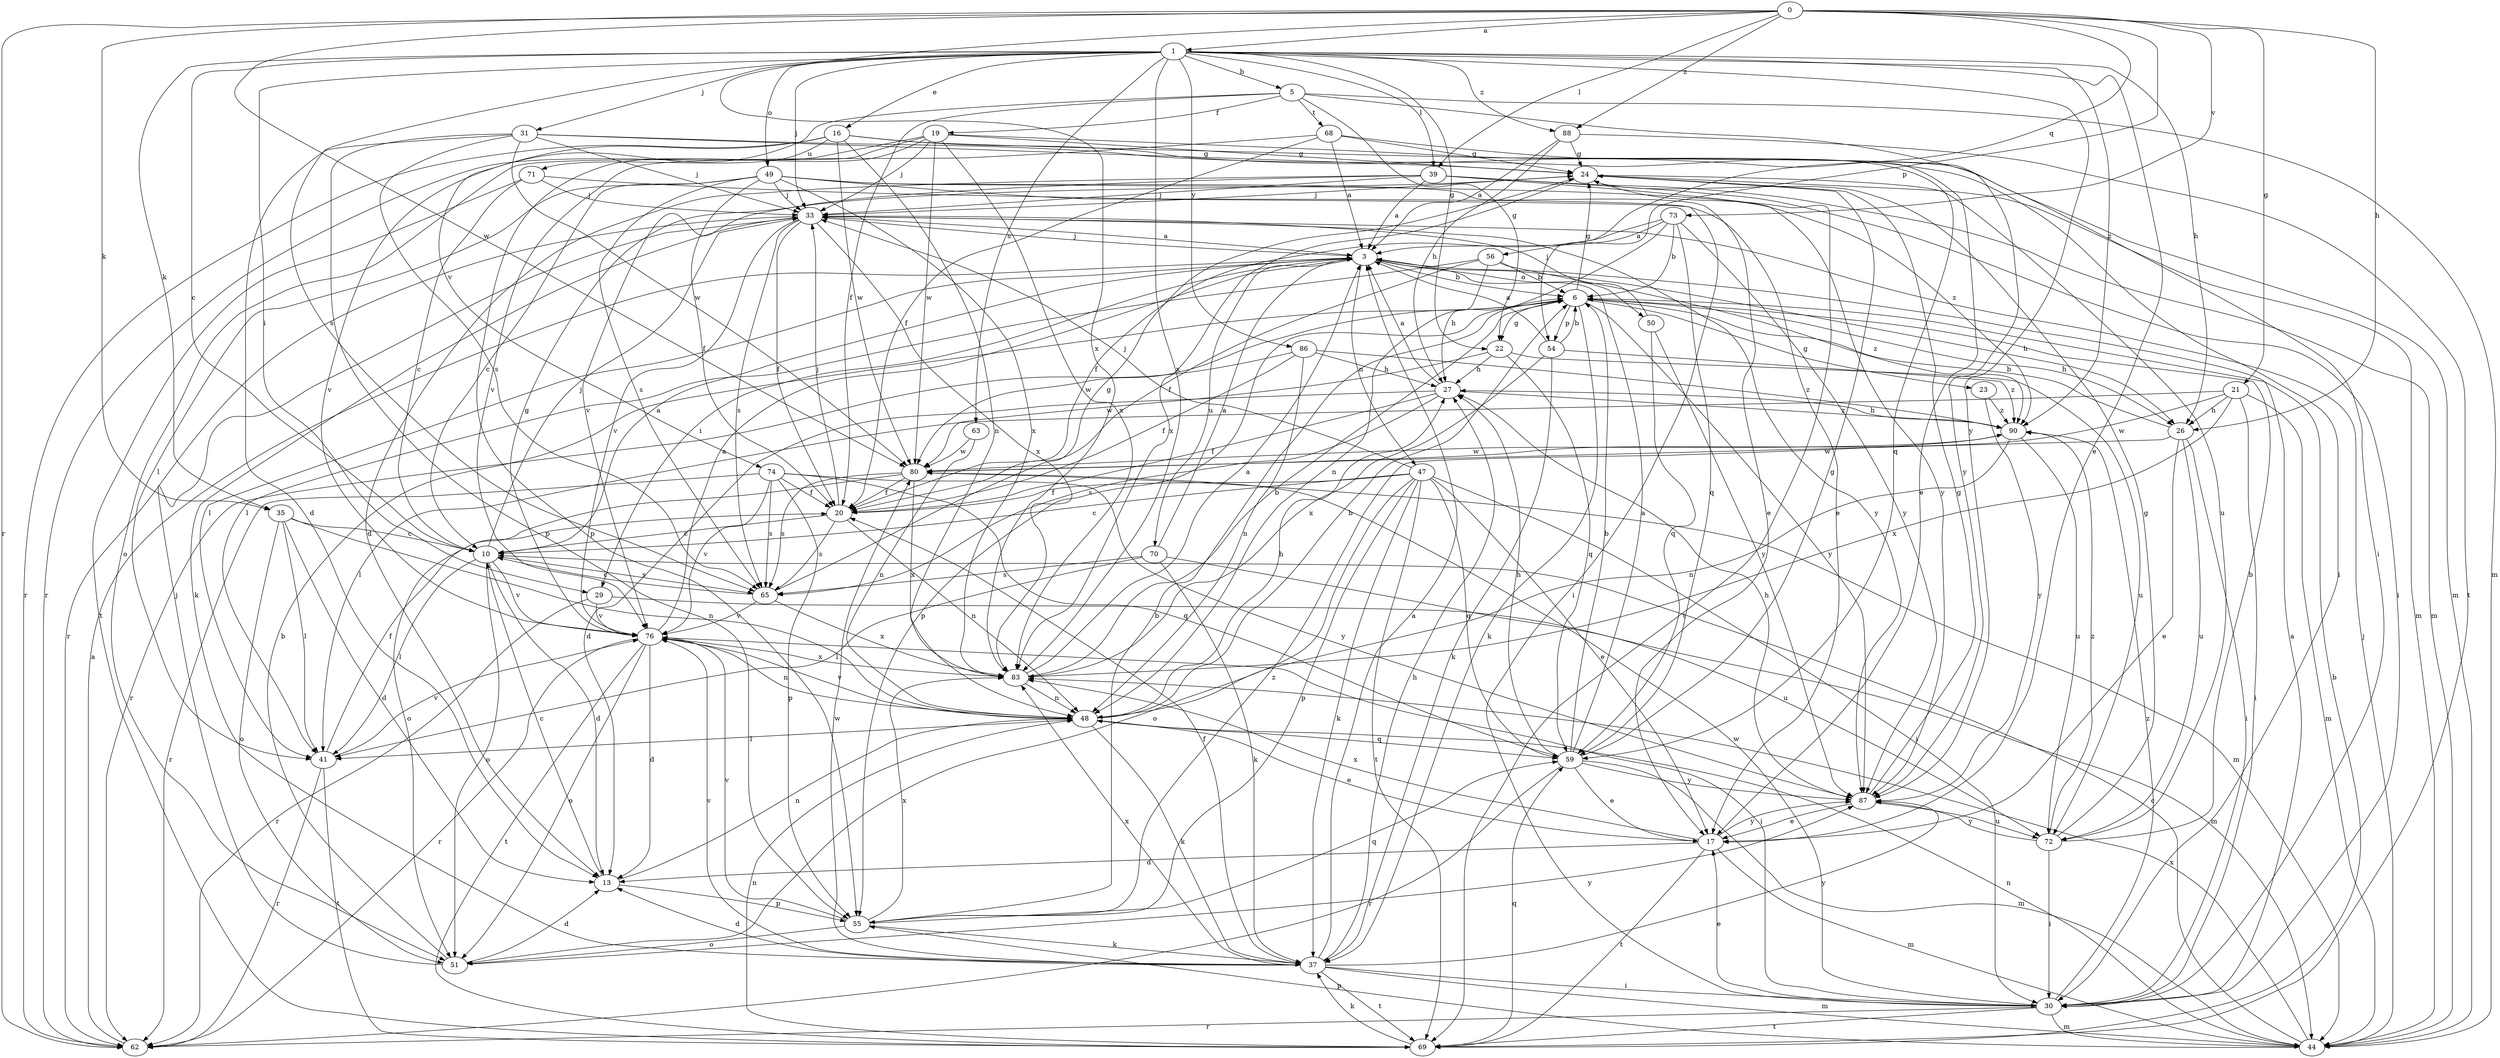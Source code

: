 strict digraph  {
0;
1;
3;
5;
6;
10;
13;
16;
17;
19;
20;
21;
22;
23;
24;
26;
27;
29;
30;
31;
33;
35;
37;
39;
41;
44;
47;
48;
49;
50;
51;
54;
55;
56;
59;
62;
63;
65;
68;
69;
70;
71;
72;
73;
74;
76;
80;
83;
86;
87;
88;
90;
0 -> 1  [label=a];
0 -> 21  [label=g];
0 -> 26  [label=h];
0 -> 35  [label=k];
0 -> 39  [label=l];
0 -> 54  [label=p];
0 -> 56  [label=q];
0 -> 62  [label=r];
0 -> 73  [label=v];
0 -> 80  [label=w];
0 -> 83  [label=x];
0 -> 88  [label=z];
1 -> 5  [label=b];
1 -> 10  [label=c];
1 -> 16  [label=e];
1 -> 17  [label=e];
1 -> 22  [label=g];
1 -> 26  [label=h];
1 -> 29  [label=i];
1 -> 31  [label=j];
1 -> 33  [label=j];
1 -> 35  [label=k];
1 -> 39  [label=l];
1 -> 49  [label=o];
1 -> 63  [label=s];
1 -> 65  [label=s];
1 -> 83  [label=x];
1 -> 86  [label=y];
1 -> 87  [label=y];
1 -> 88  [label=z];
1 -> 90  [label=z];
3 -> 6  [label=b];
3 -> 26  [label=h];
3 -> 29  [label=i];
3 -> 33  [label=j];
3 -> 41  [label=l];
3 -> 47  [label=n];
3 -> 50  [label=o];
3 -> 70  [label=u];
5 -> 19  [label=f];
5 -> 20  [label=f];
5 -> 22  [label=g];
5 -> 30  [label=i];
5 -> 44  [label=m];
5 -> 68  [label=t];
5 -> 74  [label=v];
6 -> 22  [label=g];
6 -> 23  [label=g];
6 -> 24  [label=g];
6 -> 26  [label=h];
6 -> 37  [label=k];
6 -> 54  [label=p];
6 -> 55  [label=p];
6 -> 80  [label=w];
6 -> 87  [label=y];
10 -> 3  [label=a];
10 -> 13  [label=d];
10 -> 33  [label=j];
10 -> 41  [label=l];
10 -> 51  [label=o];
10 -> 65  [label=s];
10 -> 76  [label=v];
13 -> 10  [label=c];
13 -> 48  [label=n];
13 -> 55  [label=p];
16 -> 17  [label=e];
16 -> 48  [label=n];
16 -> 62  [label=r];
16 -> 71  [label=u];
16 -> 76  [label=v];
16 -> 80  [label=w];
16 -> 87  [label=y];
17 -> 13  [label=d];
17 -> 44  [label=m];
17 -> 69  [label=t];
17 -> 83  [label=x];
17 -> 87  [label=y];
19 -> 24  [label=g];
19 -> 30  [label=i];
19 -> 33  [label=j];
19 -> 51  [label=o];
19 -> 55  [label=p];
19 -> 62  [label=r];
19 -> 80  [label=w];
19 -> 83  [label=x];
20 -> 10  [label=c];
20 -> 33  [label=j];
20 -> 48  [label=n];
20 -> 65  [label=s];
21 -> 26  [label=h];
21 -> 30  [label=i];
21 -> 41  [label=l];
21 -> 44  [label=m];
21 -> 80  [label=w];
21 -> 83  [label=x];
22 -> 27  [label=h];
22 -> 59  [label=q];
22 -> 72  [label=u];
22 -> 80  [label=w];
23 -> 87  [label=y];
23 -> 90  [label=z];
24 -> 33  [label=j];
24 -> 44  [label=m];
24 -> 69  [label=t];
24 -> 72  [label=u];
24 -> 83  [label=x];
26 -> 6  [label=b];
26 -> 17  [label=e];
26 -> 30  [label=i];
26 -> 72  [label=u];
26 -> 80  [label=w];
27 -> 3  [label=a];
27 -> 13  [label=d];
27 -> 20  [label=f];
27 -> 65  [label=s];
27 -> 90  [label=z];
29 -> 44  [label=m];
29 -> 62  [label=r];
29 -> 76  [label=v];
30 -> 3  [label=a];
30 -> 17  [label=e];
30 -> 44  [label=m];
30 -> 62  [label=r];
30 -> 69  [label=t];
30 -> 80  [label=w];
30 -> 90  [label=z];
31 -> 13  [label=d];
31 -> 24  [label=g];
31 -> 33  [label=j];
31 -> 55  [label=p];
31 -> 59  [label=q];
31 -> 65  [label=s];
31 -> 80  [label=w];
33 -> 3  [label=a];
33 -> 20  [label=f];
33 -> 37  [label=k];
33 -> 62  [label=r];
33 -> 65  [label=s];
33 -> 76  [label=v];
33 -> 83  [label=x];
33 -> 87  [label=y];
35 -> 10  [label=c];
35 -> 13  [label=d];
35 -> 41  [label=l];
35 -> 48  [label=n];
35 -> 51  [label=o];
37 -> 3  [label=a];
37 -> 13  [label=d];
37 -> 20  [label=f];
37 -> 27  [label=h];
37 -> 30  [label=i];
37 -> 44  [label=m];
37 -> 69  [label=t];
37 -> 76  [label=v];
37 -> 80  [label=w];
37 -> 83  [label=x];
37 -> 87  [label=y];
39 -> 3  [label=a];
39 -> 13  [label=d];
39 -> 30  [label=i];
39 -> 33  [label=j];
39 -> 44  [label=m];
39 -> 76  [label=v];
39 -> 87  [label=y];
41 -> 20  [label=f];
41 -> 62  [label=r];
41 -> 69  [label=t];
41 -> 76  [label=v];
44 -> 10  [label=c];
44 -> 33  [label=j];
44 -> 48  [label=n];
44 -> 55  [label=p];
44 -> 83  [label=x];
47 -> 10  [label=c];
47 -> 17  [label=e];
47 -> 20  [label=f];
47 -> 30  [label=i];
47 -> 33  [label=j];
47 -> 37  [label=k];
47 -> 51  [label=o];
47 -> 55  [label=p];
47 -> 59  [label=q];
47 -> 69  [label=t];
48 -> 6  [label=b];
48 -> 17  [label=e];
48 -> 27  [label=h];
48 -> 37  [label=k];
48 -> 41  [label=l];
48 -> 59  [label=q];
48 -> 76  [label=v];
49 -> 10  [label=c];
49 -> 17  [label=e];
49 -> 20  [label=f];
49 -> 30  [label=i];
49 -> 33  [label=j];
49 -> 41  [label=l];
49 -> 65  [label=s];
49 -> 83  [label=x];
49 -> 90  [label=z];
50 -> 33  [label=j];
50 -> 59  [label=q];
50 -> 87  [label=y];
51 -> 6  [label=b];
51 -> 13  [label=d];
51 -> 33  [label=j];
51 -> 87  [label=y];
54 -> 3  [label=a];
54 -> 6  [label=b];
54 -> 37  [label=k];
54 -> 83  [label=x];
54 -> 90  [label=z];
55 -> 6  [label=b];
55 -> 37  [label=k];
55 -> 51  [label=o];
55 -> 59  [label=q];
55 -> 76  [label=v];
55 -> 83  [label=x];
55 -> 90  [label=z];
56 -> 6  [label=b];
56 -> 20  [label=f];
56 -> 27  [label=h];
56 -> 41  [label=l];
56 -> 90  [label=z];
59 -> 3  [label=a];
59 -> 6  [label=b];
59 -> 17  [label=e];
59 -> 24  [label=g];
59 -> 27  [label=h];
59 -> 44  [label=m];
59 -> 62  [label=r];
59 -> 87  [label=y];
62 -> 3  [label=a];
63 -> 48  [label=n];
63 -> 80  [label=w];
65 -> 10  [label=c];
65 -> 24  [label=g];
65 -> 76  [label=v];
65 -> 83  [label=x];
68 -> 3  [label=a];
68 -> 20  [label=f];
68 -> 24  [label=g];
68 -> 44  [label=m];
68 -> 76  [label=v];
69 -> 6  [label=b];
69 -> 37  [label=k];
69 -> 48  [label=n];
69 -> 59  [label=q];
70 -> 3  [label=a];
70 -> 37  [label=k];
70 -> 41  [label=l];
70 -> 65  [label=s];
70 -> 72  [label=u];
71 -> 10  [label=c];
71 -> 17  [label=e];
71 -> 33  [label=j];
71 -> 69  [label=t];
72 -> 6  [label=b];
72 -> 24  [label=g];
72 -> 30  [label=i];
72 -> 87  [label=y];
72 -> 90  [label=z];
73 -> 3  [label=a];
73 -> 6  [label=b];
73 -> 20  [label=f];
73 -> 48  [label=n];
73 -> 59  [label=q];
73 -> 87  [label=y];
74 -> 20  [label=f];
74 -> 55  [label=p];
74 -> 59  [label=q];
74 -> 62  [label=r];
74 -> 65  [label=s];
74 -> 76  [label=v];
74 -> 87  [label=y];
76 -> 3  [label=a];
76 -> 13  [label=d];
76 -> 24  [label=g];
76 -> 30  [label=i];
76 -> 48  [label=n];
76 -> 51  [label=o];
76 -> 62  [label=r];
76 -> 69  [label=t];
76 -> 83  [label=x];
80 -> 20  [label=f];
80 -> 44  [label=m];
80 -> 51  [label=o];
80 -> 65  [label=s];
80 -> 83  [label=x];
83 -> 3  [label=a];
83 -> 6  [label=b];
83 -> 48  [label=n];
86 -> 20  [label=f];
86 -> 27  [label=h];
86 -> 48  [label=n];
86 -> 62  [label=r];
86 -> 90  [label=z];
87 -> 17  [label=e];
87 -> 24  [label=g];
87 -> 27  [label=h];
87 -> 72  [label=u];
88 -> 3  [label=a];
88 -> 24  [label=g];
88 -> 27  [label=h];
88 -> 69  [label=t];
90 -> 27  [label=h];
90 -> 48  [label=n];
90 -> 72  [label=u];
90 -> 80  [label=w];
}
